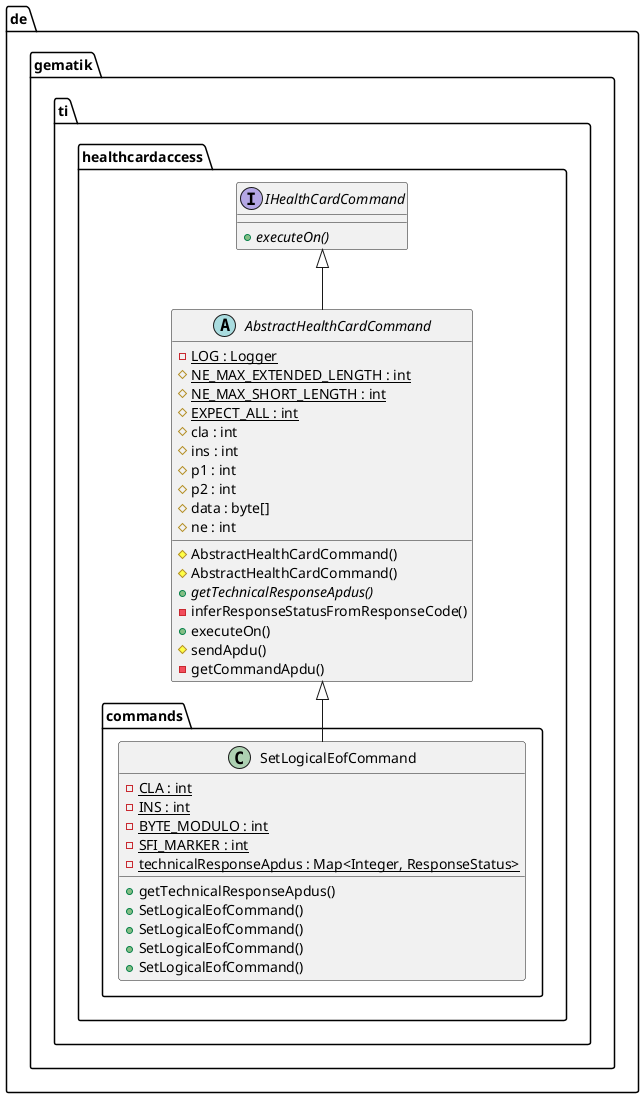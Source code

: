 @startuml

 package de.gematik.ti.healthcardaccess {
    interface IHealthCardCommand {
        {abstract} + executeOn()
    }
  }

 package de.gematik.ti.healthcardaccess {
    abstract class AbstractHealthCardCommand {
        {static} - LOG : Logger
        {static} # NE_MAX_EXTENDED_LENGTH : int
        {static} # NE_MAX_SHORT_LENGTH : int
        {static} # EXPECT_ALL : int
        # cla : int
        # ins : int
        # p1 : int
        # p2 : int
        # data : byte[]
        # ne : int
        # AbstractHealthCardCommand()
        # AbstractHealthCardCommand()
        {abstract} + getTechnicalResponseApdus()
        - inferResponseStatusFromResponseCode()
        + executeOn()
        # sendApdu()
        - getCommandApdu()
    }
  }

   package de.gematik.ti.healthcardaccess {
      package de.gematik.ti.healthcardaccess.commands {
        class SetLogicalEofCommand {
            {static} - CLA : int
            {static} - INS : int
            {static} - BYTE_MODULO : int
            {static} - SFI_MARKER : int
            {static} - technicalResponseApdus : Map<Integer, ResponseStatus>
            + getTechnicalResponseApdus()
            + SetLogicalEofCommand()
            + SetLogicalEofCommand()
            + SetLogicalEofCommand()
            + SetLogicalEofCommand()
        }
      }
    }

  AbstractHealthCardCommand -up-|> IHealthCardCommand
  SetLogicalEofCommand -up-|> AbstractHealthCardCommand

@enduml